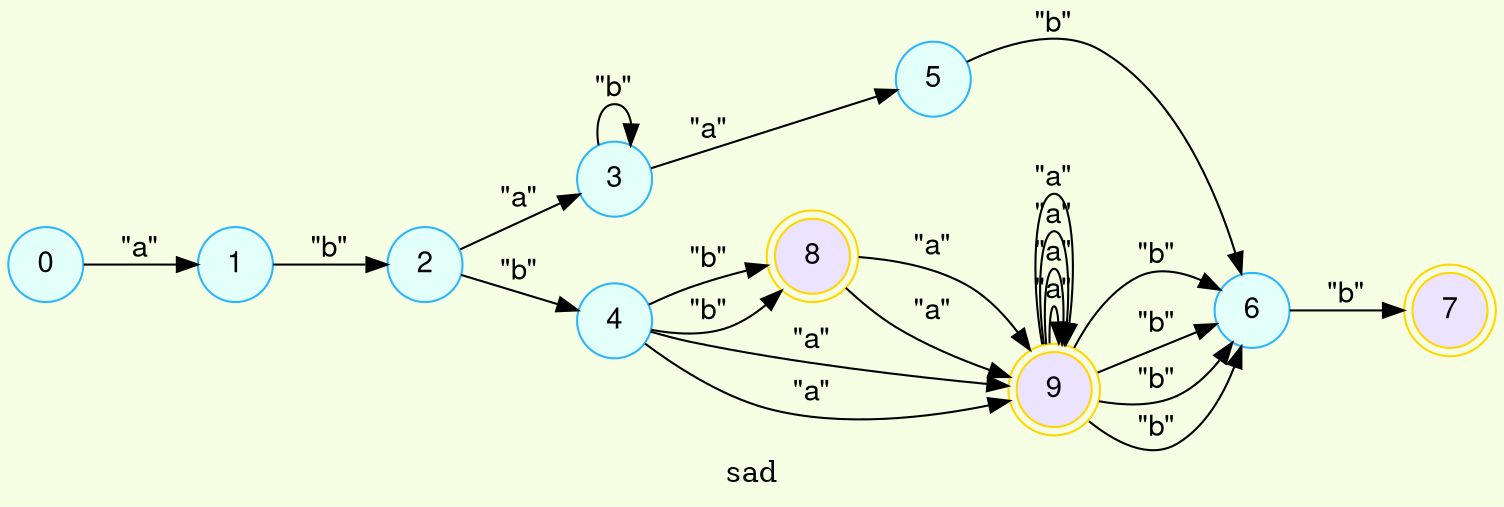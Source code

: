 digraph finite_state_machine {
	bgcolor = "#F6FFE3"
	node [fontname="Helvetica,Arial,sans-serif" ]
	edge [fontname="Helvetica,Arial,sans-serif"]
	rankdir=LR;
	node [shape = doublecircle, color = gold fillcolor="#EBE3FF" style =filled];7,8,9;
	node [shape = circle, color = "#2CB5FF" fillcolor="#E3FFFA" style =filled];

0->1[label = "\"a\""];
1->2[label = "\"b\""];
2->3[label = "\"a\""];
3->3[label = "\"b\""];
3->5[label = "\"a\""];
5->6[label = "\"b\""];
6->7[label = "\"b\""];
4->8[label = "\"b\""];
8->9[label = "\"a\""];
9->9[label = "\"a\""];
9->6[label = "\"b\""];
4->9[label = "\"a\""];
9->9[label = "\"a\""];
9->6[label = "\"b\""];
2->4[label = "\"b\""];
4->8[label = "\"b\""];
8->9[label = "\"a\""];
9->9[label = "\"a\""];
9->6[label = "\"b\""];
4->9[label = "\"a\""];
9->9[label = "\"a\""];
9->6[label = "\"b\""];
label= sad}
